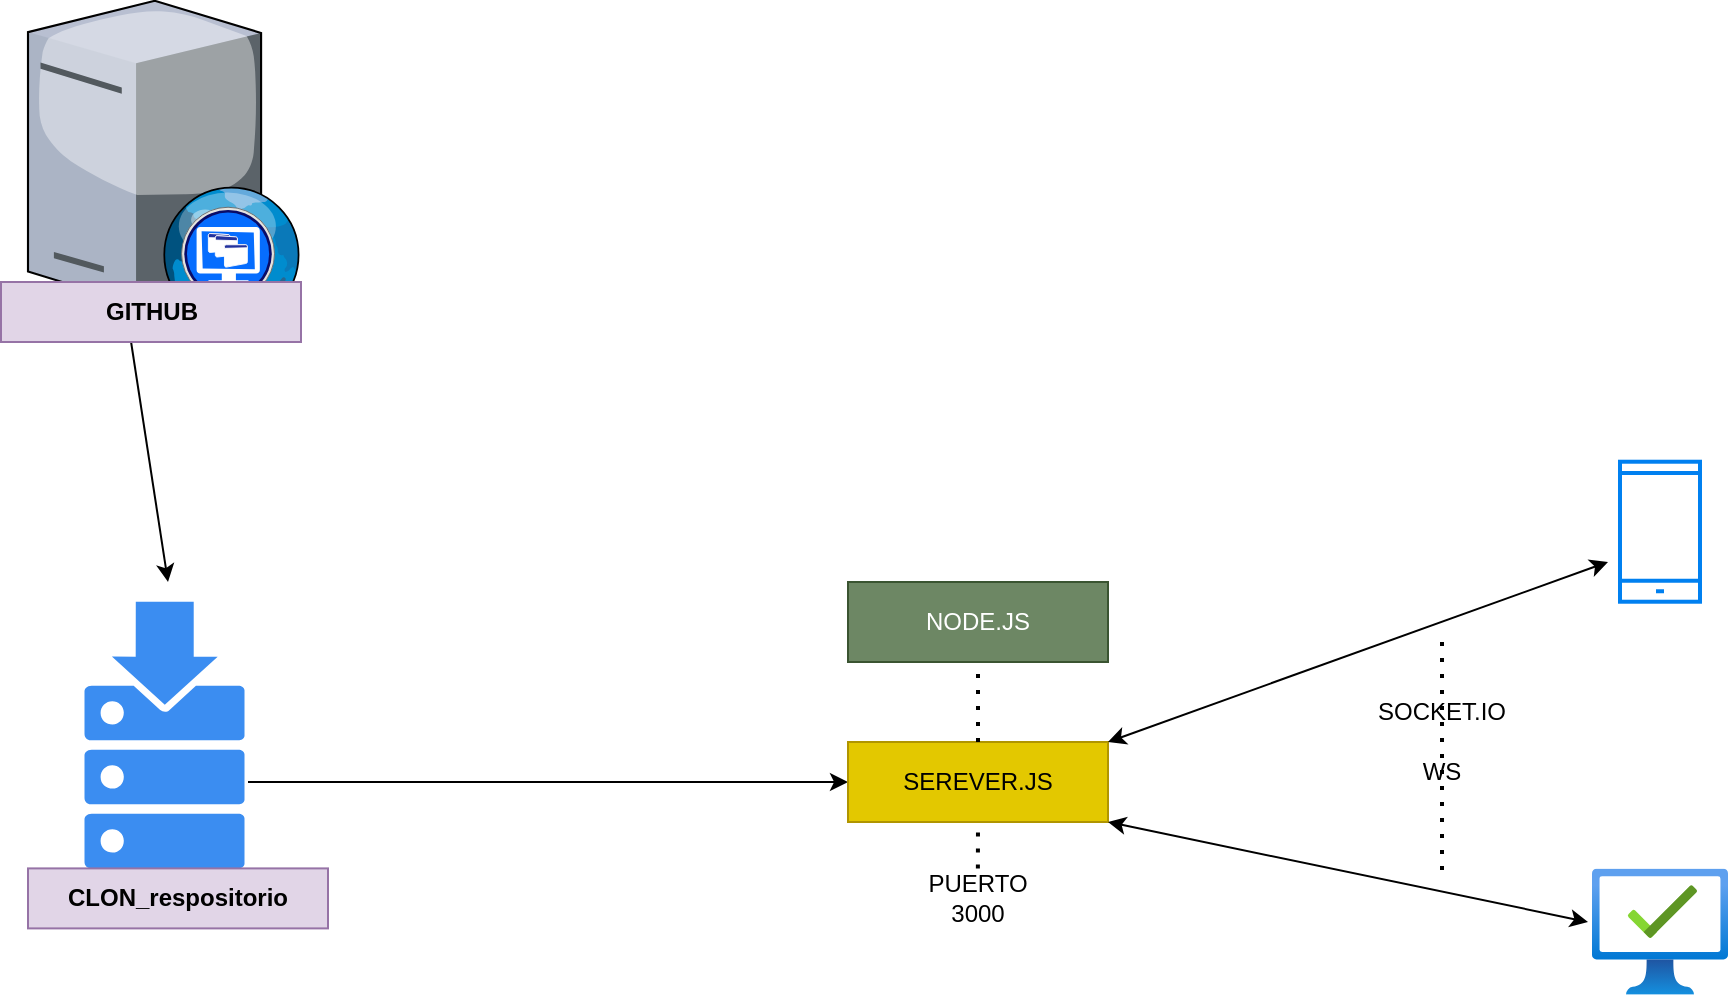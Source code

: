 <mxfile version="26.0.16">
  <diagram name="Página-1" id="3Ccu87QyA_VngT60MWVK">
    <mxGraphModel dx="1000" dy="1704" grid="1" gridSize="10" guides="1" tooltips="1" connect="1" arrows="1" fold="1" page="1" pageScale="1" pageWidth="827" pageHeight="1169" math="0" shadow="0">
      <root>
        <mxCell id="0" />
        <mxCell id="1" parent="0" />
        <mxCell id="PSzeSEEeHG4Wpa7OguTj-1" value="" style="sketch=0;html=1;aspect=fixed;strokeColor=none;shadow=0;fillColor=#3B8DF1;verticalAlign=top;labelPosition=center;verticalLabelPosition=bottom;shape=mxgraph.gcp2.repository" vertex="1" parent="1">
          <mxGeometry x="118.25" y="269.86" width="80" height="133.34" as="geometry" />
        </mxCell>
        <mxCell id="PSzeSEEeHG4Wpa7OguTj-2" value="" style="html=1;verticalLabelPosition=bottom;align=center;labelBackgroundColor=#ffffff;verticalAlign=top;strokeWidth=2;strokeColor=#0080F0;shadow=0;dashed=0;shape=mxgraph.ios7.icons.smartphone;" vertex="1" parent="1">
          <mxGeometry x="886" y="199.86" width="40" height="70" as="geometry" />
        </mxCell>
        <mxCell id="PSzeSEEeHG4Wpa7OguTj-3" value="" style="image;aspect=fixed;html=1;points=[];align=center;fontSize=12;image=img/lib/azure2/management_governance/Managed_Desktop.svg;" vertex="1" parent="1">
          <mxGeometry x="872" y="403.2" width="68" height="63.2" as="geometry" />
        </mxCell>
        <mxCell id="PSzeSEEeHG4Wpa7OguTj-4" value="" style="verticalLabelPosition=bottom;sketch=0;aspect=fixed;html=1;verticalAlign=top;strokeColor=none;align=center;outlineConnect=0;shape=mxgraph.citrix.desktop_web;" vertex="1" parent="1">
          <mxGeometry x="90" y="-30.59" width="136.5" height="160.59" as="geometry" />
        </mxCell>
        <mxCell id="PSzeSEEeHG4Wpa7OguTj-5" value="" style="endArrow=classic;html=1;rounded=0;" edge="1" parent="1">
          <mxGeometry width="50" height="50" relative="1" as="geometry">
            <mxPoint x="140" y="130" as="sourcePoint" />
            <mxPoint x="160" y="260" as="targetPoint" />
          </mxGeometry>
        </mxCell>
        <mxCell id="PSzeSEEeHG4Wpa7OguTj-6" value="" style="endArrow=classic;html=1;rounded=0;" edge="1" parent="1">
          <mxGeometry width="50" height="50" relative="1" as="geometry">
            <mxPoint x="200" y="360" as="sourcePoint" />
            <mxPoint x="500" y="360" as="targetPoint" />
          </mxGeometry>
        </mxCell>
        <mxCell id="PSzeSEEeHG4Wpa7OguTj-7" value="GITHUB" style="text;html=1;align=center;verticalAlign=middle;whiteSpace=wrap;rounded=0;fontStyle=1;fillColor=#e1d5e7;strokeColor=#9673a6;" vertex="1" parent="1">
          <mxGeometry x="76.5" y="110" width="150" height="30" as="geometry" />
        </mxCell>
        <mxCell id="PSzeSEEeHG4Wpa7OguTj-8" value="CLON_respositorio" style="text;html=1;align=center;verticalAlign=middle;whiteSpace=wrap;rounded=0;fontStyle=1;fillColor=#e1d5e7;strokeColor=#9673a6;" vertex="1" parent="1">
          <mxGeometry x="90" y="403.2" width="150" height="30" as="geometry" />
        </mxCell>
        <mxCell id="PSzeSEEeHG4Wpa7OguTj-9" value="SEREVER.JS" style="text;html=1;align=center;verticalAlign=middle;whiteSpace=wrap;rounded=0;fillColor=#e3c800;fontColor=#000000;strokeColor=#B09500;" vertex="1" parent="1">
          <mxGeometry x="500" y="340" width="130" height="40" as="geometry" />
        </mxCell>
        <mxCell id="PSzeSEEeHG4Wpa7OguTj-10" value="NODE.JS" style="text;html=1;align=center;verticalAlign=middle;whiteSpace=wrap;rounded=0;fillColor=#6d8764;fontColor=#ffffff;strokeColor=#3A5431;" vertex="1" parent="1">
          <mxGeometry x="500" y="260" width="130" height="40" as="geometry" />
        </mxCell>
        <mxCell id="PSzeSEEeHG4Wpa7OguTj-11" value="" style="endArrow=none;dashed=1;html=1;dashPattern=1 3;strokeWidth=2;rounded=0;entryX=0.5;entryY=1;entryDx=0;entryDy=0;exitX=0.5;exitY=0;exitDx=0;exitDy=0;" edge="1" parent="1" source="PSzeSEEeHG4Wpa7OguTj-9" target="PSzeSEEeHG4Wpa7OguTj-10">
          <mxGeometry width="50" height="50" relative="1" as="geometry">
            <mxPoint x="550" y="340" as="sourcePoint" />
            <mxPoint x="580" y="300" as="targetPoint" />
          </mxGeometry>
        </mxCell>
        <mxCell id="PSzeSEEeHG4Wpa7OguTj-12" value="PUERTO 3000" style="text;html=1;align=center;verticalAlign=middle;whiteSpace=wrap;rounded=0;" vertex="1" parent="1">
          <mxGeometry x="535" y="403.2" width="60" height="30" as="geometry" />
        </mxCell>
        <mxCell id="PSzeSEEeHG4Wpa7OguTj-13" value="" style="endArrow=none;dashed=1;html=1;dashPattern=1 3;strokeWidth=2;rounded=0;entryX=0.5;entryY=1;entryDx=0;entryDy=0;exitX=0.5;exitY=0;exitDx=0;exitDy=0;" edge="1" parent="1" target="PSzeSEEeHG4Wpa7OguTj-9">
          <mxGeometry width="50" height="50" relative="1" as="geometry">
            <mxPoint x="564.94" y="403.2" as="sourcePoint" />
            <mxPoint x="564.94" y="363.2" as="targetPoint" />
          </mxGeometry>
        </mxCell>
        <mxCell id="PSzeSEEeHG4Wpa7OguTj-14" value="" style="endArrow=classic;startArrow=classic;html=1;rounded=0;exitX=1;exitY=0;exitDx=0;exitDy=0;" edge="1" parent="1" source="PSzeSEEeHG4Wpa7OguTj-9">
          <mxGeometry width="50" height="50" relative="1" as="geometry">
            <mxPoint x="640" y="350" as="sourcePoint" />
            <mxPoint x="880" y="250" as="targetPoint" />
          </mxGeometry>
        </mxCell>
        <mxCell id="PSzeSEEeHG4Wpa7OguTj-15" value="" style="endArrow=classic;startArrow=classic;html=1;rounded=0;exitX=1;exitY=1;exitDx=0;exitDy=0;" edge="1" parent="1" source="PSzeSEEeHG4Wpa7OguTj-9">
          <mxGeometry width="50" height="50" relative="1" as="geometry">
            <mxPoint x="640" y="380" as="sourcePoint" />
            <mxPoint x="870" y="430" as="targetPoint" />
          </mxGeometry>
        </mxCell>
        <mxCell id="PSzeSEEeHG4Wpa7OguTj-16" value="WS" style="text;html=1;align=center;verticalAlign=middle;whiteSpace=wrap;rounded=0;" vertex="1" parent="1">
          <mxGeometry x="767" y="340" width="60" height="30" as="geometry" />
        </mxCell>
        <mxCell id="PSzeSEEeHG4Wpa7OguTj-17" value="SOCKET.IO" style="text;html=1;align=center;verticalAlign=middle;whiteSpace=wrap;rounded=0;" vertex="1" parent="1">
          <mxGeometry x="767" y="310" width="60" height="30" as="geometry" />
        </mxCell>
        <mxCell id="PSzeSEEeHG4Wpa7OguTj-18" value="" style="endArrow=none;dashed=1;html=1;dashPattern=1 3;strokeWidth=2;rounded=0;" edge="1" parent="1">
          <mxGeometry width="50" height="50" relative="1" as="geometry">
            <mxPoint x="797" y="290" as="sourcePoint" />
            <mxPoint x="797" y="410" as="targetPoint" />
          </mxGeometry>
        </mxCell>
      </root>
    </mxGraphModel>
  </diagram>
</mxfile>
